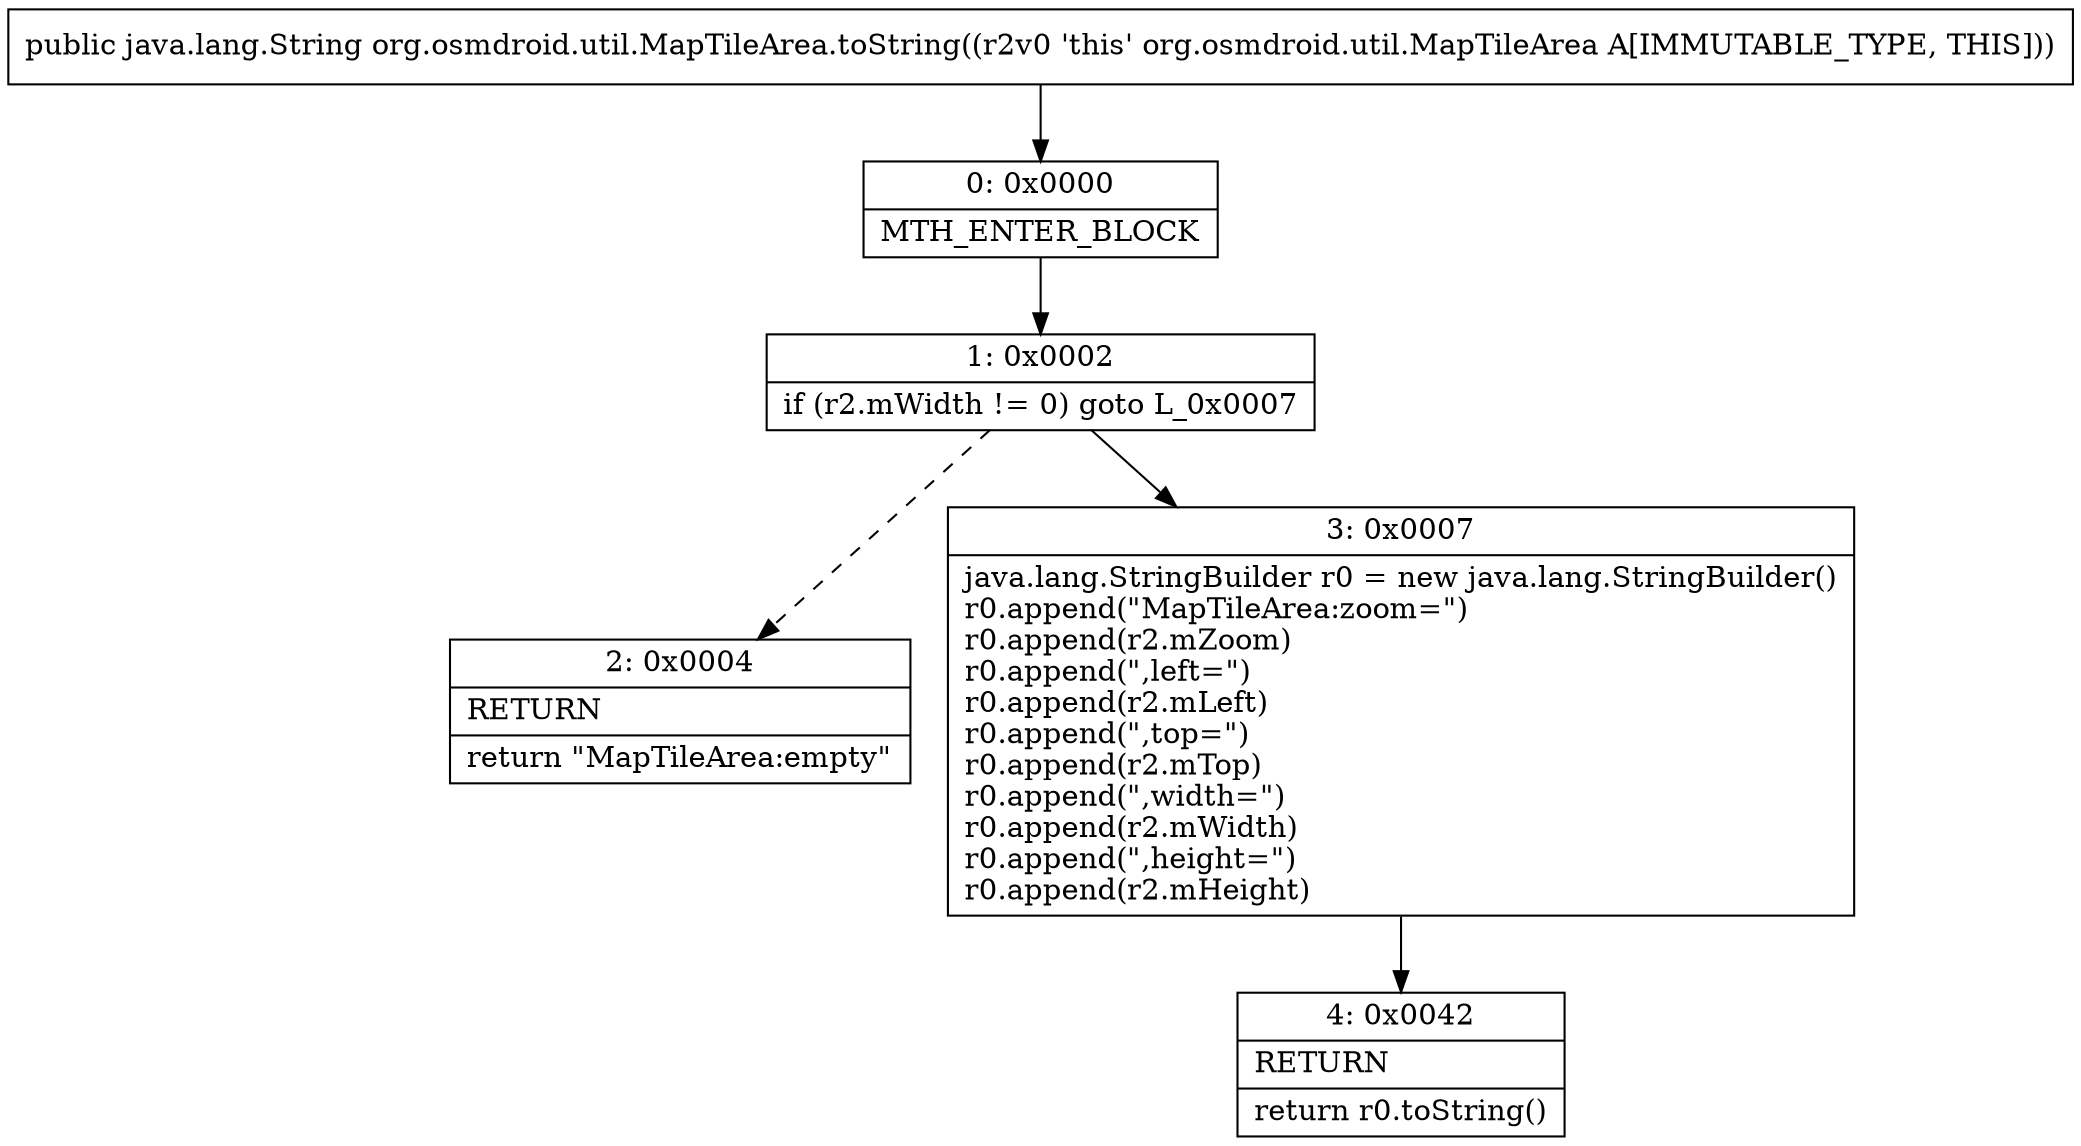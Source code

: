 digraph "CFG fororg.osmdroid.util.MapTileArea.toString()Ljava\/lang\/String;" {
Node_0 [shape=record,label="{0\:\ 0x0000|MTH_ENTER_BLOCK\l}"];
Node_1 [shape=record,label="{1\:\ 0x0002|if (r2.mWidth != 0) goto L_0x0007\l}"];
Node_2 [shape=record,label="{2\:\ 0x0004|RETURN\l|return \"MapTileArea:empty\"\l}"];
Node_3 [shape=record,label="{3\:\ 0x0007|java.lang.StringBuilder r0 = new java.lang.StringBuilder()\lr0.append(\"MapTileArea:zoom=\")\lr0.append(r2.mZoom)\lr0.append(\",left=\")\lr0.append(r2.mLeft)\lr0.append(\",top=\")\lr0.append(r2.mTop)\lr0.append(\",width=\")\lr0.append(r2.mWidth)\lr0.append(\",height=\")\lr0.append(r2.mHeight)\l}"];
Node_4 [shape=record,label="{4\:\ 0x0042|RETURN\l|return r0.toString()\l}"];
MethodNode[shape=record,label="{public java.lang.String org.osmdroid.util.MapTileArea.toString((r2v0 'this' org.osmdroid.util.MapTileArea A[IMMUTABLE_TYPE, THIS])) }"];
MethodNode -> Node_0;
Node_0 -> Node_1;
Node_1 -> Node_2[style=dashed];
Node_1 -> Node_3;
Node_3 -> Node_4;
}

